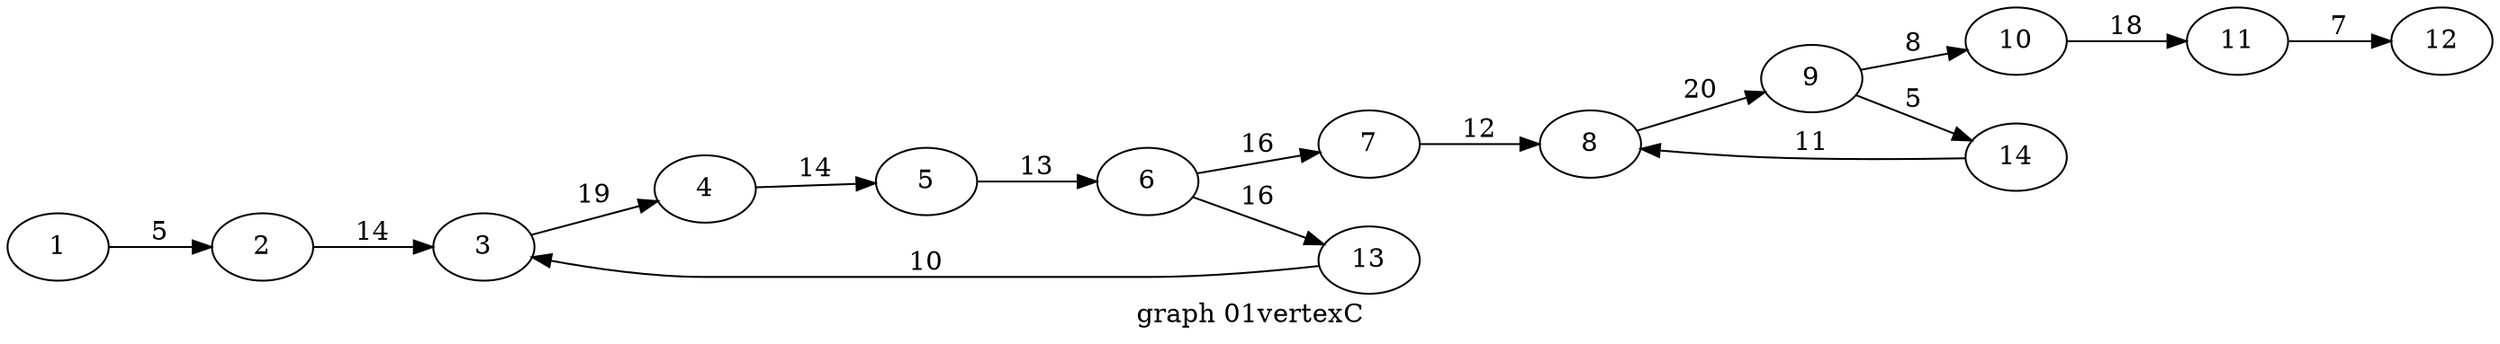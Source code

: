 digraph g{

rankdir = LR

1 -> 2 [label = " 5 "];
2 -> 3 [label = " 14 "];
3 -> 4 [label = " 19 "];
4 -> 5 [label = " 14 "];
5 -> 6 [label = " 13 "];
6 -> 7 [label = " 16 "];
7 -> 8 [label = " 12 "];
8 -> 9 [label = " 20 "];
9 -> 10 [label = " 8 "];
10 -> 11 [label = " 18 "];
11 -> 12 [label = " 7 "];
6 -> 13 [label = " 16 "];
13 -> 3 [label = " 10 "];
9 -> 14 [label = " 5 "];
14 -> 8 [label = " 11 "];

label = "graph 01vertexC"
}